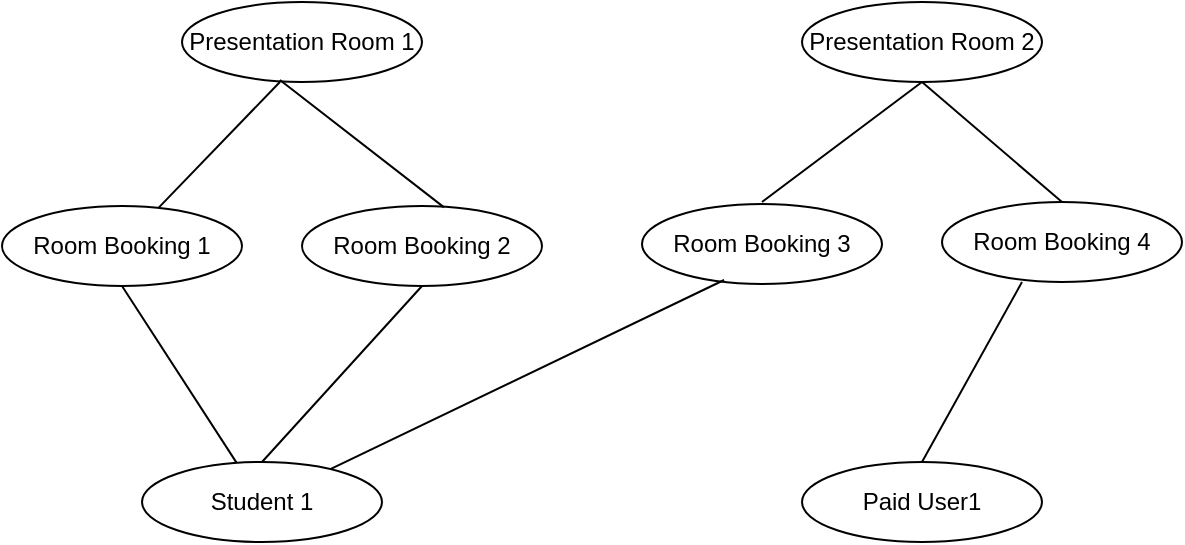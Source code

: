 <mxfile version="23.1.5" type="device">
  <diagram name="Page-1" id="ZKTioNanr6zz-ac6I-9x">
    <mxGraphModel dx="1120" dy="524" grid="1" gridSize="10" guides="1" tooltips="1" connect="1" arrows="1" fold="1" page="1" pageScale="1" pageWidth="850" pageHeight="1100" math="0" shadow="0">
      <root>
        <mxCell id="0" />
        <mxCell id="1" parent="0" />
        <mxCell id="Bxs78qV6RPd9LB0cCNeP-2" value="Presentation Room 1" style="ellipse;whiteSpace=wrap;html=1;" parent="1" vertex="1">
          <mxGeometry x="190" y="160" width="120" height="40" as="geometry" />
        </mxCell>
        <mxCell id="Bxs78qV6RPd9LB0cCNeP-3" value="Presentation Room 2" style="ellipse;whiteSpace=wrap;html=1;" parent="1" vertex="1">
          <mxGeometry x="500" y="160" width="120" height="40" as="geometry" />
        </mxCell>
        <mxCell id="Bxs78qV6RPd9LB0cCNeP-5" value="Room Booking 1" style="ellipse;whiteSpace=wrap;html=1;" parent="1" vertex="1">
          <mxGeometry x="100" y="262" width="120" height="40" as="geometry" />
        </mxCell>
        <mxCell id="Bxs78qV6RPd9LB0cCNeP-7" value="Room Booking 2" style="ellipse;whiteSpace=wrap;html=1;" parent="1" vertex="1">
          <mxGeometry x="250" y="262" width="120" height="40" as="geometry" />
        </mxCell>
        <mxCell id="Bxs78qV6RPd9LB0cCNeP-8" value="Room Booking 3" style="ellipse;whiteSpace=wrap;html=1;" parent="1" vertex="1">
          <mxGeometry x="420" y="261" width="120" height="40" as="geometry" />
        </mxCell>
        <mxCell id="Bxs78qV6RPd9LB0cCNeP-10" value="" style="endArrow=none;html=1;rounded=0;entryX=0.408;entryY=1;entryDx=0;entryDy=0;entryPerimeter=0;" parent="1" source="Bxs78qV6RPd9LB0cCNeP-5" target="Bxs78qV6RPd9LB0cCNeP-2" edge="1">
          <mxGeometry width="50" height="50" relative="1" as="geometry">
            <mxPoint x="170" y="260" as="sourcePoint" />
            <mxPoint x="220" y="220" as="targetPoint" />
          </mxGeometry>
        </mxCell>
        <mxCell id="Bxs78qV6RPd9LB0cCNeP-11" value="" style="endArrow=none;html=1;rounded=0;entryX=0.408;entryY=0.975;entryDx=0;entryDy=0;entryPerimeter=0;exitX=0.592;exitY=0.017;exitDx=0;exitDy=0;exitPerimeter=0;" parent="1" source="Bxs78qV6RPd9LB0cCNeP-7" target="Bxs78qV6RPd9LB0cCNeP-2" edge="1">
          <mxGeometry width="50" height="50" relative="1" as="geometry">
            <mxPoint x="320" y="260" as="sourcePoint" />
            <mxPoint x="370" y="120" as="targetPoint" />
          </mxGeometry>
        </mxCell>
        <mxCell id="Bxs78qV6RPd9LB0cCNeP-12" value="" style="endArrow=none;html=1;rounded=0;entryX=0.5;entryY=1;entryDx=0;entryDy=0;" parent="1" source="Bxs78qV6RPd9LB0cCNeP-9" target="Bxs78qV6RPd9LB0cCNeP-5" edge="1">
          <mxGeometry width="50" height="50" relative="1" as="geometry">
            <mxPoint x="160" y="400" as="sourcePoint" />
            <mxPoint x="210" y="350" as="targetPoint" />
          </mxGeometry>
        </mxCell>
        <mxCell id="Bxs78qV6RPd9LB0cCNeP-13" value="" style="endArrow=none;html=1;rounded=0;entryX=0.5;entryY=1;entryDx=0;entryDy=0;exitX=0.5;exitY=0;exitDx=0;exitDy=0;" parent="1" source="Bxs78qV6RPd9LB0cCNeP-9" target="Bxs78qV6RPd9LB0cCNeP-7" edge="1">
          <mxGeometry width="50" height="50" relative="1" as="geometry">
            <mxPoint x="160" y="400" as="sourcePoint" />
            <mxPoint x="210" y="350" as="targetPoint" />
          </mxGeometry>
        </mxCell>
        <mxCell id="Bxs78qV6RPd9LB0cCNeP-14" value="" style="endArrow=none;html=1;rounded=0;entryX=0.342;entryY=0.95;entryDx=0;entryDy=0;entryPerimeter=0;" parent="1" source="Bxs78qV6RPd9LB0cCNeP-9" target="Bxs78qV6RPd9LB0cCNeP-8" edge="1">
          <mxGeometry width="50" height="50" relative="1" as="geometry">
            <mxPoint x="160" y="400" as="sourcePoint" />
            <mxPoint x="210" y="350" as="targetPoint" />
          </mxGeometry>
        </mxCell>
        <mxCell id="Bxs78qV6RPd9LB0cCNeP-15" value="" style="endArrow=none;html=1;rounded=0;entryX=0.5;entryY=1;entryDx=0;entryDy=0;" parent="1" target="Bxs78qV6RPd9LB0cCNeP-3" edge="1">
          <mxGeometry width="50" height="50" relative="1" as="geometry">
            <mxPoint x="480" y="260" as="sourcePoint" />
            <mxPoint x="590" y="120" as="targetPoint" />
          </mxGeometry>
        </mxCell>
        <mxCell id="Bxs78qV6RPd9LB0cCNeP-16" value="Room Booking 4" style="ellipse;whiteSpace=wrap;html=1;" parent="1" vertex="1">
          <mxGeometry x="570" y="260" width="120" height="40" as="geometry" />
        </mxCell>
        <mxCell id="Bxs78qV6RPd9LB0cCNeP-17" value="" style="endArrow=none;html=1;rounded=0;exitX=0.5;exitY=0;exitDx=0;exitDy=0;" parent="1" source="Bxs78qV6RPd9LB0cCNeP-18" edge="1">
          <mxGeometry width="50" height="50" relative="1" as="geometry">
            <mxPoint x="220" y="430" as="sourcePoint" />
            <mxPoint x="610" y="300" as="targetPoint" />
          </mxGeometry>
        </mxCell>
        <mxCell id="Bxs78qV6RPd9LB0cCNeP-18" value="Paid User1" style="ellipse;whiteSpace=wrap;html=1;" parent="1" vertex="1">
          <mxGeometry x="500" y="390" width="120" height="40" as="geometry" />
        </mxCell>
        <mxCell id="Bxs78qV6RPd9LB0cCNeP-19" value="" style="endArrow=none;html=1;rounded=0;entryX=0.342;entryY=0.95;entryDx=0;entryDy=0;entryPerimeter=0;exitX=0.5;exitY=0;exitDx=0;exitDy=0;" parent="1" source="Bxs78qV6RPd9LB0cCNeP-9" target="Bxs78qV6RPd9LB0cCNeP-9" edge="1">
          <mxGeometry width="50" height="50" relative="1" as="geometry">
            <mxPoint x="160" y="400" as="sourcePoint" />
            <mxPoint x="461" y="299" as="targetPoint" />
          </mxGeometry>
        </mxCell>
        <mxCell id="Bxs78qV6RPd9LB0cCNeP-9" value="Student 1" style="ellipse;whiteSpace=wrap;html=1;" parent="1" vertex="1">
          <mxGeometry x="170" y="390" width="120" height="40" as="geometry" />
        </mxCell>
        <mxCell id="Bxs78qV6RPd9LB0cCNeP-20" value="" style="endArrow=none;html=1;rounded=0;entryX=0.5;entryY=1;entryDx=0;entryDy=0;" parent="1" target="Bxs78qV6RPd9LB0cCNeP-3" edge="1">
          <mxGeometry width="50" height="50" relative="1" as="geometry">
            <mxPoint x="630" y="260" as="sourcePoint" />
            <mxPoint x="580" y="130" as="targetPoint" />
          </mxGeometry>
        </mxCell>
      </root>
    </mxGraphModel>
  </diagram>
</mxfile>
